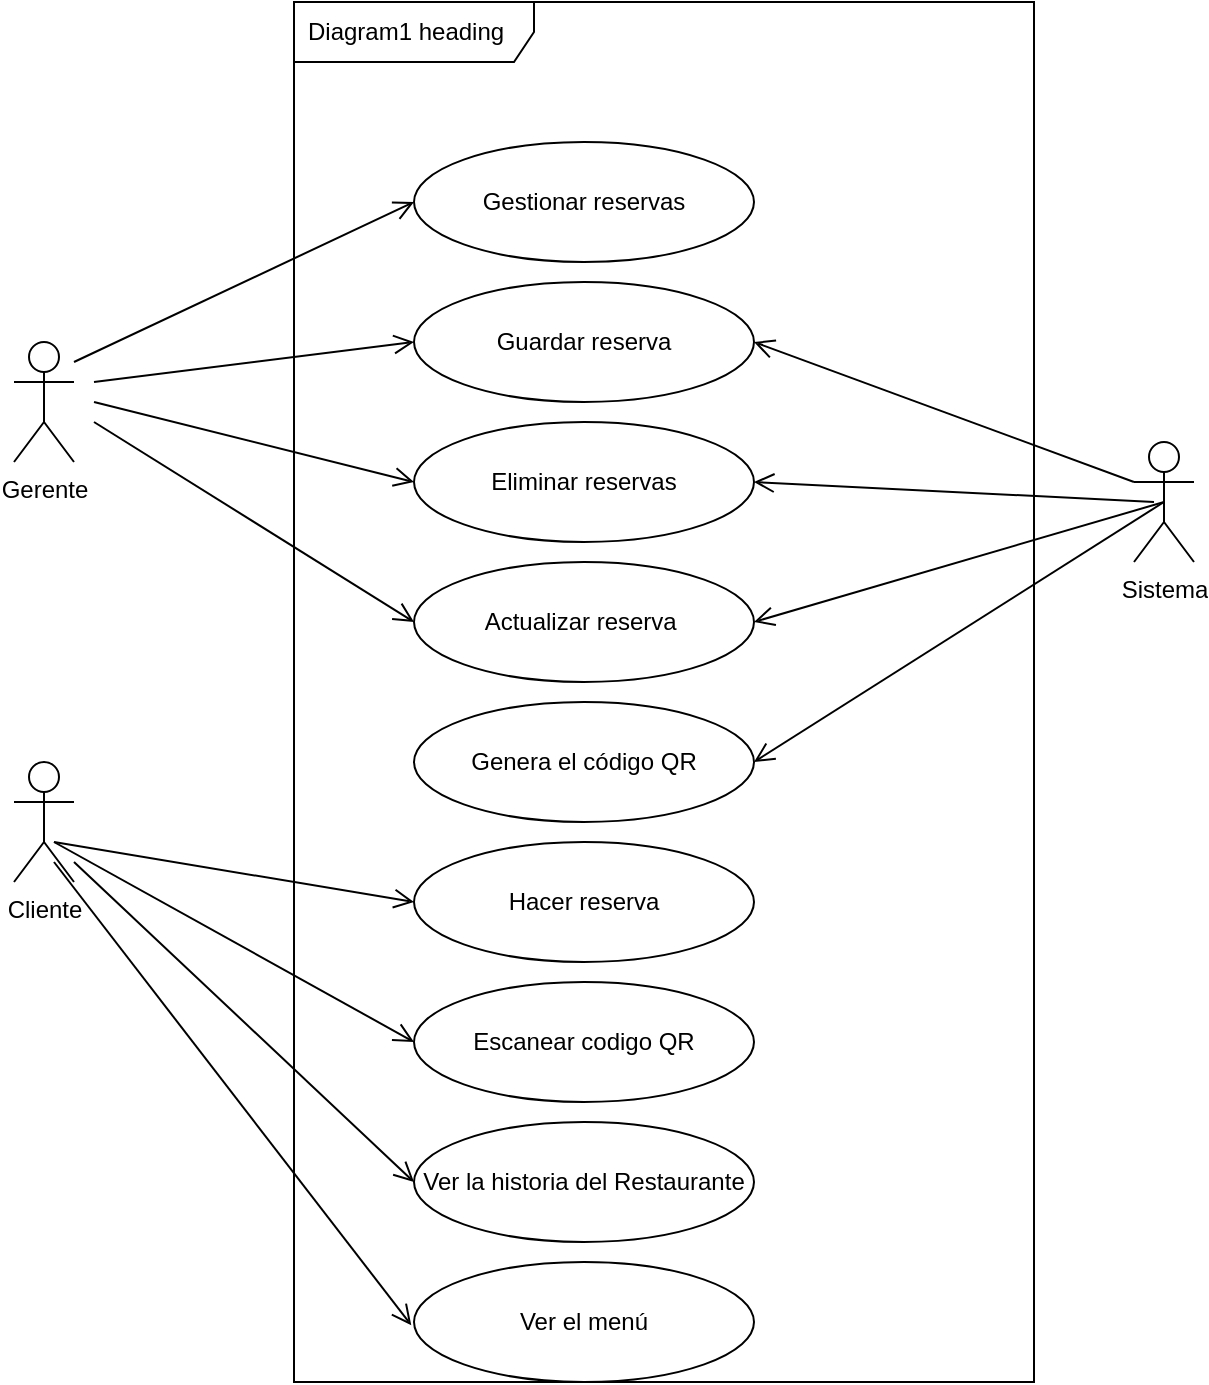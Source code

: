 <mxfile>
    <diagram id="09A2TAYSq8CQzh4rD4qL" name="Page-1">
        <mxGraphModel dx="1315" dy="761" grid="1" gridSize="10" guides="1" tooltips="1" connect="1" arrows="1" fold="1" page="1" pageScale="1" pageWidth="850" pageHeight="1100" math="0" shadow="0">
            <root>
                <mxCell id="0"/>
                <mxCell id="1" parent="0"/>
                <mxCell id="2" value="Gerente" style="shape=umlActor;verticalLabelPosition=bottom;verticalAlign=top;html=1;outlineConnect=0;" parent="1" vertex="1">
                    <mxGeometry x="130" y="190" width="30" height="60" as="geometry"/>
                </mxCell>
                <mxCell id="3" value="Cliente" style="shape=umlActor;verticalLabelPosition=bottom;verticalAlign=top;html=1;outlineConnect=0;" parent="1" vertex="1">
                    <mxGeometry x="130" y="400" width="30" height="60" as="geometry"/>
                </mxCell>
                <mxCell id="5" value="Gestionar reservas" style="ellipse;whiteSpace=wrap;html=1;" parent="1" vertex="1">
                    <mxGeometry x="330" y="90" width="170" height="60" as="geometry"/>
                </mxCell>
                <mxCell id="6" value="Hacer reserva" style="ellipse;whiteSpace=wrap;html=1;" parent="1" vertex="1">
                    <mxGeometry x="330" y="440" width="170" height="60" as="geometry"/>
                </mxCell>
                <mxCell id="7" value="Guardar reserva" style="ellipse;whiteSpace=wrap;html=1;" parent="1" vertex="1">
                    <mxGeometry x="330" y="160" width="170" height="60" as="geometry"/>
                </mxCell>
                <mxCell id="8" value="Eliminar reservas" style="ellipse;whiteSpace=wrap;html=1;" parent="1" vertex="1">
                    <mxGeometry x="330" y="230" width="170" height="60" as="geometry"/>
                </mxCell>
                <mxCell id="9" value="Actualizar reserva&amp;nbsp;" style="ellipse;whiteSpace=wrap;html=1;" parent="1" vertex="1">
                    <mxGeometry x="330" y="300" width="170" height="60" as="geometry"/>
                </mxCell>
                <mxCell id="24" value="" style="endArrow=open;startArrow=none;endFill=0;startFill=0;endSize=8;html=1;verticalAlign=bottom;labelBackgroundColor=none;strokeWidth=1;entryX=0;entryY=0.5;entryDx=0;entryDy=0;" parent="1" target="5" edge="1">
                    <mxGeometry width="160" relative="1" as="geometry">
                        <mxPoint x="160" y="200" as="sourcePoint"/>
                        <mxPoint x="320" y="200" as="targetPoint"/>
                    </mxGeometry>
                </mxCell>
                <mxCell id="25" value="" style="endArrow=open;startArrow=none;endFill=0;startFill=0;endSize=8;html=1;verticalAlign=bottom;labelBackgroundColor=none;strokeWidth=1;entryX=0;entryY=0.5;entryDx=0;entryDy=0;" parent="1" target="7" edge="1">
                    <mxGeometry width="160" relative="1" as="geometry">
                        <mxPoint x="170.0" y="210" as="sourcePoint"/>
                        <mxPoint x="340" y="130" as="targetPoint"/>
                    </mxGeometry>
                </mxCell>
                <mxCell id="26" value="" style="endArrow=open;startArrow=none;endFill=0;startFill=0;endSize=8;html=1;verticalAlign=bottom;labelBackgroundColor=none;strokeWidth=1;entryX=0;entryY=0.5;entryDx=0;entryDy=0;" parent="1" target="8" edge="1">
                    <mxGeometry width="160" relative="1" as="geometry">
                        <mxPoint x="170" y="220" as="sourcePoint"/>
                        <mxPoint x="350" y="140" as="targetPoint"/>
                    </mxGeometry>
                </mxCell>
                <mxCell id="27" value="" style="endArrow=open;startArrow=none;endFill=0;startFill=0;endSize=8;html=1;verticalAlign=bottom;labelBackgroundColor=none;strokeWidth=1;entryX=0;entryY=0.5;entryDx=0;entryDy=0;" parent="1" target="9" edge="1">
                    <mxGeometry width="160" relative="1" as="geometry">
                        <mxPoint x="170" y="230" as="sourcePoint"/>
                        <mxPoint x="360" y="150" as="targetPoint"/>
                    </mxGeometry>
                </mxCell>
                <mxCell id="28" value="" style="endArrow=open;startArrow=none;endFill=0;startFill=0;endSize=8;html=1;verticalAlign=bottom;labelBackgroundColor=none;strokeWidth=1;entryX=0;entryY=0.5;entryDx=0;entryDy=0;" parent="1" target="6" edge="1">
                    <mxGeometry width="160" relative="1" as="geometry">
                        <mxPoint x="150.0" y="440" as="sourcePoint"/>
                        <mxPoint x="330" y="450" as="targetPoint"/>
                    </mxGeometry>
                </mxCell>
                <mxCell id="29" value="Escanear codigo QR" style="ellipse;whiteSpace=wrap;html=1;" parent="1" vertex="1">
                    <mxGeometry x="330" y="510" width="170" height="60" as="geometry"/>
                </mxCell>
                <mxCell id="30" value="Sistema" style="shape=umlActor;verticalLabelPosition=bottom;verticalAlign=top;html=1;" parent="1" vertex="1">
                    <mxGeometry x="690" y="240" width="30" height="60" as="geometry"/>
                </mxCell>
                <mxCell id="31" value="" style="endArrow=open;startArrow=none;endFill=0;startFill=0;endSize=8;html=1;verticalAlign=bottom;labelBackgroundColor=none;strokeWidth=1;entryX=1;entryY=0.5;entryDx=0;entryDy=0;exitX=0;exitY=0.333;exitDx=0;exitDy=0;exitPerimeter=0;" parent="1" source="30" target="7" edge="1">
                    <mxGeometry width="160" relative="1" as="geometry">
                        <mxPoint x="170.0" y="210" as="sourcePoint"/>
                        <mxPoint x="340" y="130" as="targetPoint"/>
                    </mxGeometry>
                </mxCell>
                <mxCell id="33" value="" style="endArrow=open;startArrow=none;endFill=0;startFill=0;endSize=8;html=1;verticalAlign=bottom;labelBackgroundColor=none;strokeWidth=1;entryX=1;entryY=0.5;entryDx=0;entryDy=0;" parent="1" target="8" edge="1">
                    <mxGeometry width="160" relative="1" as="geometry">
                        <mxPoint x="700" y="270" as="sourcePoint"/>
                        <mxPoint x="520" y="210" as="targetPoint"/>
                    </mxGeometry>
                </mxCell>
                <mxCell id="34" value="" style="endArrow=open;startArrow=none;endFill=0;startFill=0;endSize=8;html=1;verticalAlign=bottom;labelBackgroundColor=none;strokeWidth=1;entryX=1;entryY=0.5;entryDx=0;entryDy=0;exitX=0.5;exitY=0.5;exitDx=0;exitDy=0;exitPerimeter=0;" parent="1" source="30" target="9" edge="1">
                    <mxGeometry width="160" relative="1" as="geometry">
                        <mxPoint x="720" y="290" as="sourcePoint"/>
                        <mxPoint x="530" y="220" as="targetPoint"/>
                    </mxGeometry>
                </mxCell>
                <mxCell id="35" value="" style="endArrow=open;startArrow=none;endFill=0;startFill=0;endSize=8;html=1;verticalAlign=bottom;labelBackgroundColor=none;strokeWidth=1;entryX=0;entryY=0.5;entryDx=0;entryDy=0;" parent="1" target="29" edge="1">
                    <mxGeometry width="160" relative="1" as="geometry">
                        <mxPoint x="150" y="440" as="sourcePoint"/>
                        <mxPoint x="330" y="530" as="targetPoint"/>
                    </mxGeometry>
                </mxCell>
                <mxCell id="37" value="Ver la historia del Restaurante&lt;span style=&quot;color: rgba(0, 0, 0, 0); font-family: monospace; font-size: 0px; text-align: start;&quot;&gt;%3CmxGraphModel%3E%3Croot%3E%3CmxCell%20id%3D%220%22%2F%3E%3CmxCell%20id%3D%221%22%20parent%3D%220%22%2F%3E%3CmxCell%20id%3D%222%22%20value%3D%22Escanear%20codigo%20QR%22%20style%3D%22ellipse%3BwhiteSpace%3Dwrap%3Bhtml%3D1%3B%22%20vertex%3D%221%22%20parent%3D%221%22%3E%3CmxGeometry%20x%3D%22330%22%20y%3D%22470%22%20width%3D%22170%22%20height%3D%2260%22%20as%3D%22geometry%22%2F%3E%3C%2FmxCell%3E%3C%2Froot%3E%3C%2FmxGraphModel%3E&lt;/span&gt;" style="ellipse;whiteSpace=wrap;html=1;" parent="1" vertex="1">
                    <mxGeometry x="330" y="580" width="170" height="60" as="geometry"/>
                </mxCell>
                <mxCell id="38" value="Ver el menú" style="ellipse;whiteSpace=wrap;html=1;" parent="1" vertex="1">
                    <mxGeometry x="330" y="650" width="170" height="60" as="geometry"/>
                </mxCell>
                <mxCell id="39" value="" style="endArrow=open;startArrow=none;endFill=0;startFill=0;endSize=8;html=1;verticalAlign=bottom;labelBackgroundColor=none;strokeWidth=1;entryX=0;entryY=0.5;entryDx=0;entryDy=0;" parent="1" edge="1">
                    <mxGeometry width="160" relative="1" as="geometry">
                        <mxPoint x="160.0" y="450" as="sourcePoint"/>
                        <mxPoint x="330" y="610" as="targetPoint"/>
                    </mxGeometry>
                </mxCell>
                <mxCell id="40" value="" style="endArrow=open;startArrow=none;endFill=0;startFill=0;endSize=8;html=1;verticalAlign=bottom;labelBackgroundColor=none;strokeWidth=1;entryX=-0.008;entryY=0.36;entryDx=0;entryDy=0;entryPerimeter=0;" parent="1" edge="1">
                    <mxGeometry width="160" relative="1" as="geometry">
                        <mxPoint x="150.0" y="450" as="sourcePoint"/>
                        <mxPoint x="328.64" y="681.6" as="targetPoint"/>
                    </mxGeometry>
                </mxCell>
                <mxCell id="41" value="Diagram1 heading" style="shape=umlFrame;whiteSpace=wrap;html=1;width=120;height=30;boundedLbl=1;verticalAlign=middle;align=left;spacingLeft=5;" parent="1" vertex="1">
                    <mxGeometry x="270" y="20" width="370" height="690" as="geometry"/>
                </mxCell>
                <mxCell id="44" value="" style="endArrow=open;startArrow=none;endFill=0;startFill=0;endSize=8;html=1;verticalAlign=bottom;labelBackgroundColor=none;strokeWidth=1;exitX=0.5;exitY=0.5;exitDx=0;exitDy=0;exitPerimeter=0;entryX=1;entryY=0.5;entryDx=0;entryDy=0;" edge="1" parent="1" source="30" target="45">
                    <mxGeometry width="160" relative="1" as="geometry">
                        <mxPoint x="705" y="360" as="sourcePoint"/>
                        <mxPoint x="620" y="420" as="targetPoint"/>
                    </mxGeometry>
                </mxCell>
                <mxCell id="45" value="Genera el código QR" style="ellipse;whiteSpace=wrap;html=1;" vertex="1" parent="1">
                    <mxGeometry x="330" y="370" width="170" height="60" as="geometry"/>
                </mxCell>
            </root>
        </mxGraphModel>
    </diagram>
</mxfile>
